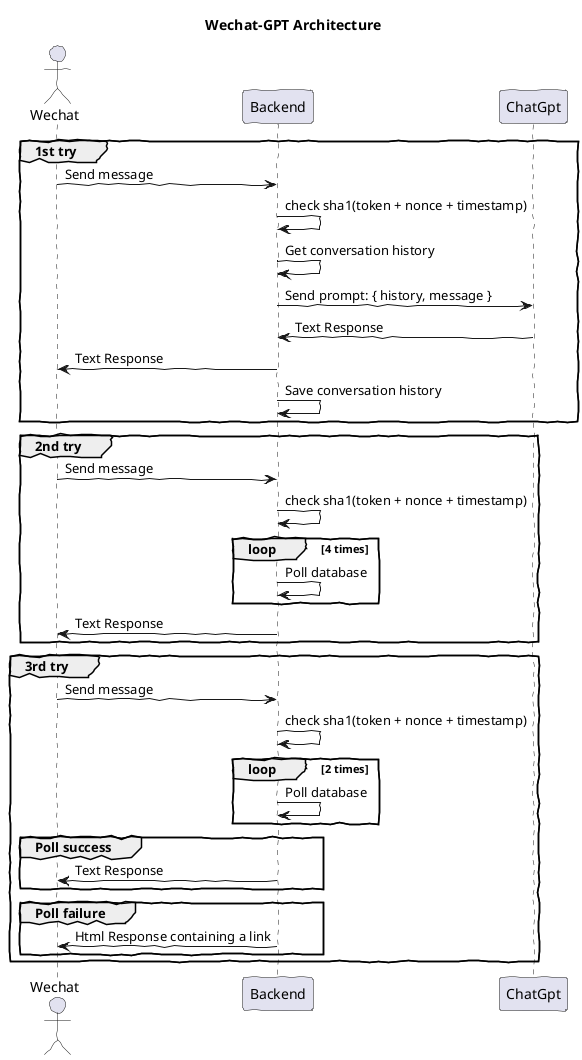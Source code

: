 @startuml
skinparam handwritten true
title Wechat-GPT Architecture

actor       Wechat as wechat
participant Backend as backend
participant ChatGpt as gpt

group 1st try
wechat -> backend: Send message
backend -> backend: check sha1(token + nonce + timestamp)
backend -> backend: Get conversation history
backend -> gpt: Send prompt: { history, message }
backend <- gpt: Text Response
wechat <- backend: Text Response
backend -> backend: Save conversation history
end group

group 2nd try
wechat -> backend: Send message
backend -> backend: check sha1(token + nonce + timestamp)
loop 4 times
backend -> backend: Poll database
end
wechat <- backend: Text Response
end group

group 3rd try
wechat -> backend: Send message
backend -> backend: check sha1(token + nonce + timestamp)
loop 2 times
backend -> backend: Poll database
end

group Poll success
wechat <- backend: Text Response
end group

group Poll failure
wechat <- backend: Html Response containing a link
end group

end group

@enduml
